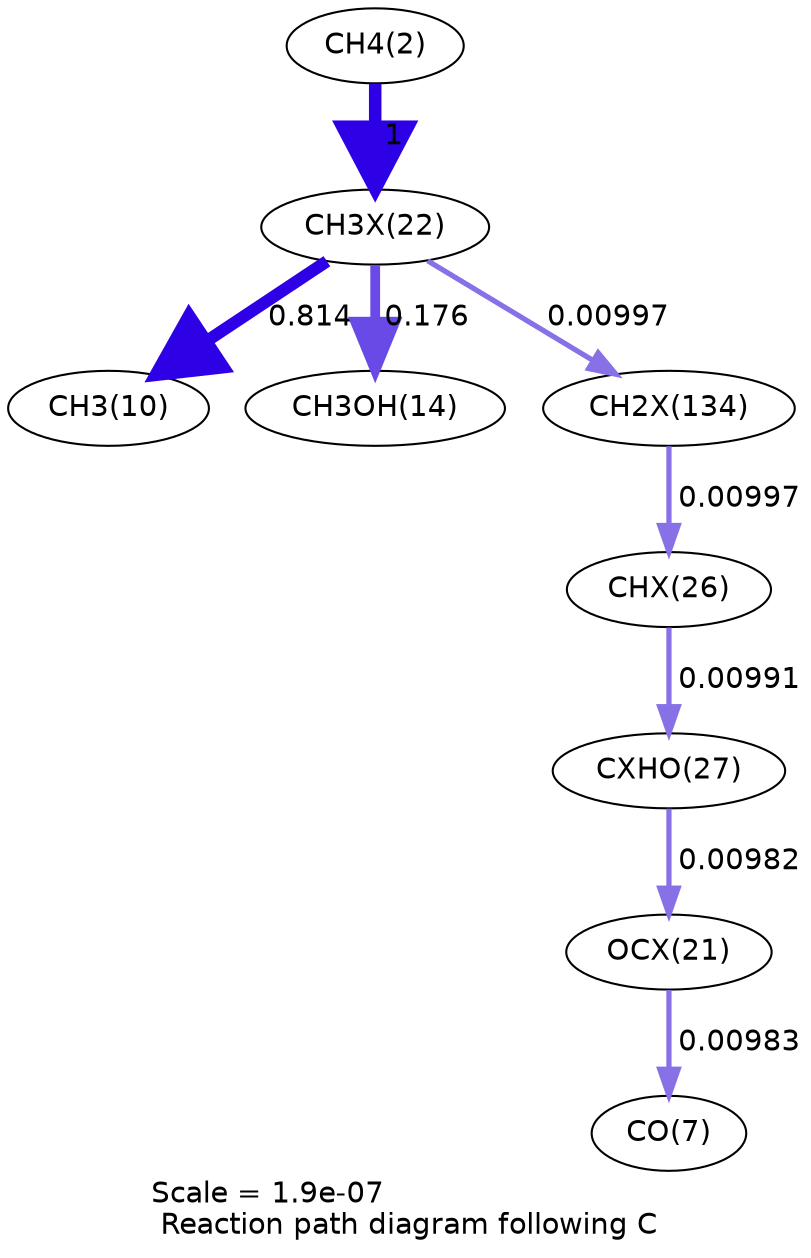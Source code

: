 digraph reaction_paths {
center=1;
s4 -> s32[fontname="Helvetica", penwidth=6, arrowsize=3, color="0.7, 1.5, 0.9"
, label=" 1"];
s32 -> s12[fontname="Helvetica", penwidth=5.85, arrowsize=2.92, color="0.7, 1.31, 0.9"
, label=" 0.814"];
s32 -> s16[fontname="Helvetica", penwidth=4.69, arrowsize=2.34, color="0.7, 0.676, 0.9"
, label=" 0.176"];
s32 -> s44[fontname="Helvetica", penwidth=2.52, arrowsize=1.26, color="0.7, 0.51, 0.9"
, label=" 0.00997"];
s44 -> s34[fontname="Helvetica", penwidth=2.52, arrowsize=1.26, color="0.7, 0.51, 0.9"
, label=" 0.00997"];
s34 -> s35[fontname="Helvetica", penwidth=2.52, arrowsize=1.26, color="0.7, 0.51, 0.9"
, label=" 0.00991"];
s35 -> s31[fontname="Helvetica", penwidth=2.51, arrowsize=1.25, color="0.7, 0.51, 0.9"
, label=" 0.00982"];
s31 -> s9[fontname="Helvetica", penwidth=2.51, arrowsize=1.26, color="0.7, 0.51, 0.9"
, label=" 0.00983"];
s4 [ fontname="Helvetica", label="CH4(2)"];
s9 [ fontname="Helvetica", label="CO(7)"];
s12 [ fontname="Helvetica", label="CH3(10)"];
s16 [ fontname="Helvetica", label="CH3OH(14)"];
s31 [ fontname="Helvetica", label="OCX(21)"];
s32 [ fontname="Helvetica", label="CH3X(22)"];
s34 [ fontname="Helvetica", label="CHX(26)"];
s35 [ fontname="Helvetica", label="CXHO(27)"];
s44 [ fontname="Helvetica", label="CH2X(134)"];
 label = "Scale = 1.9e-07\l Reaction path diagram following C";
 fontname = "Helvetica";
}
